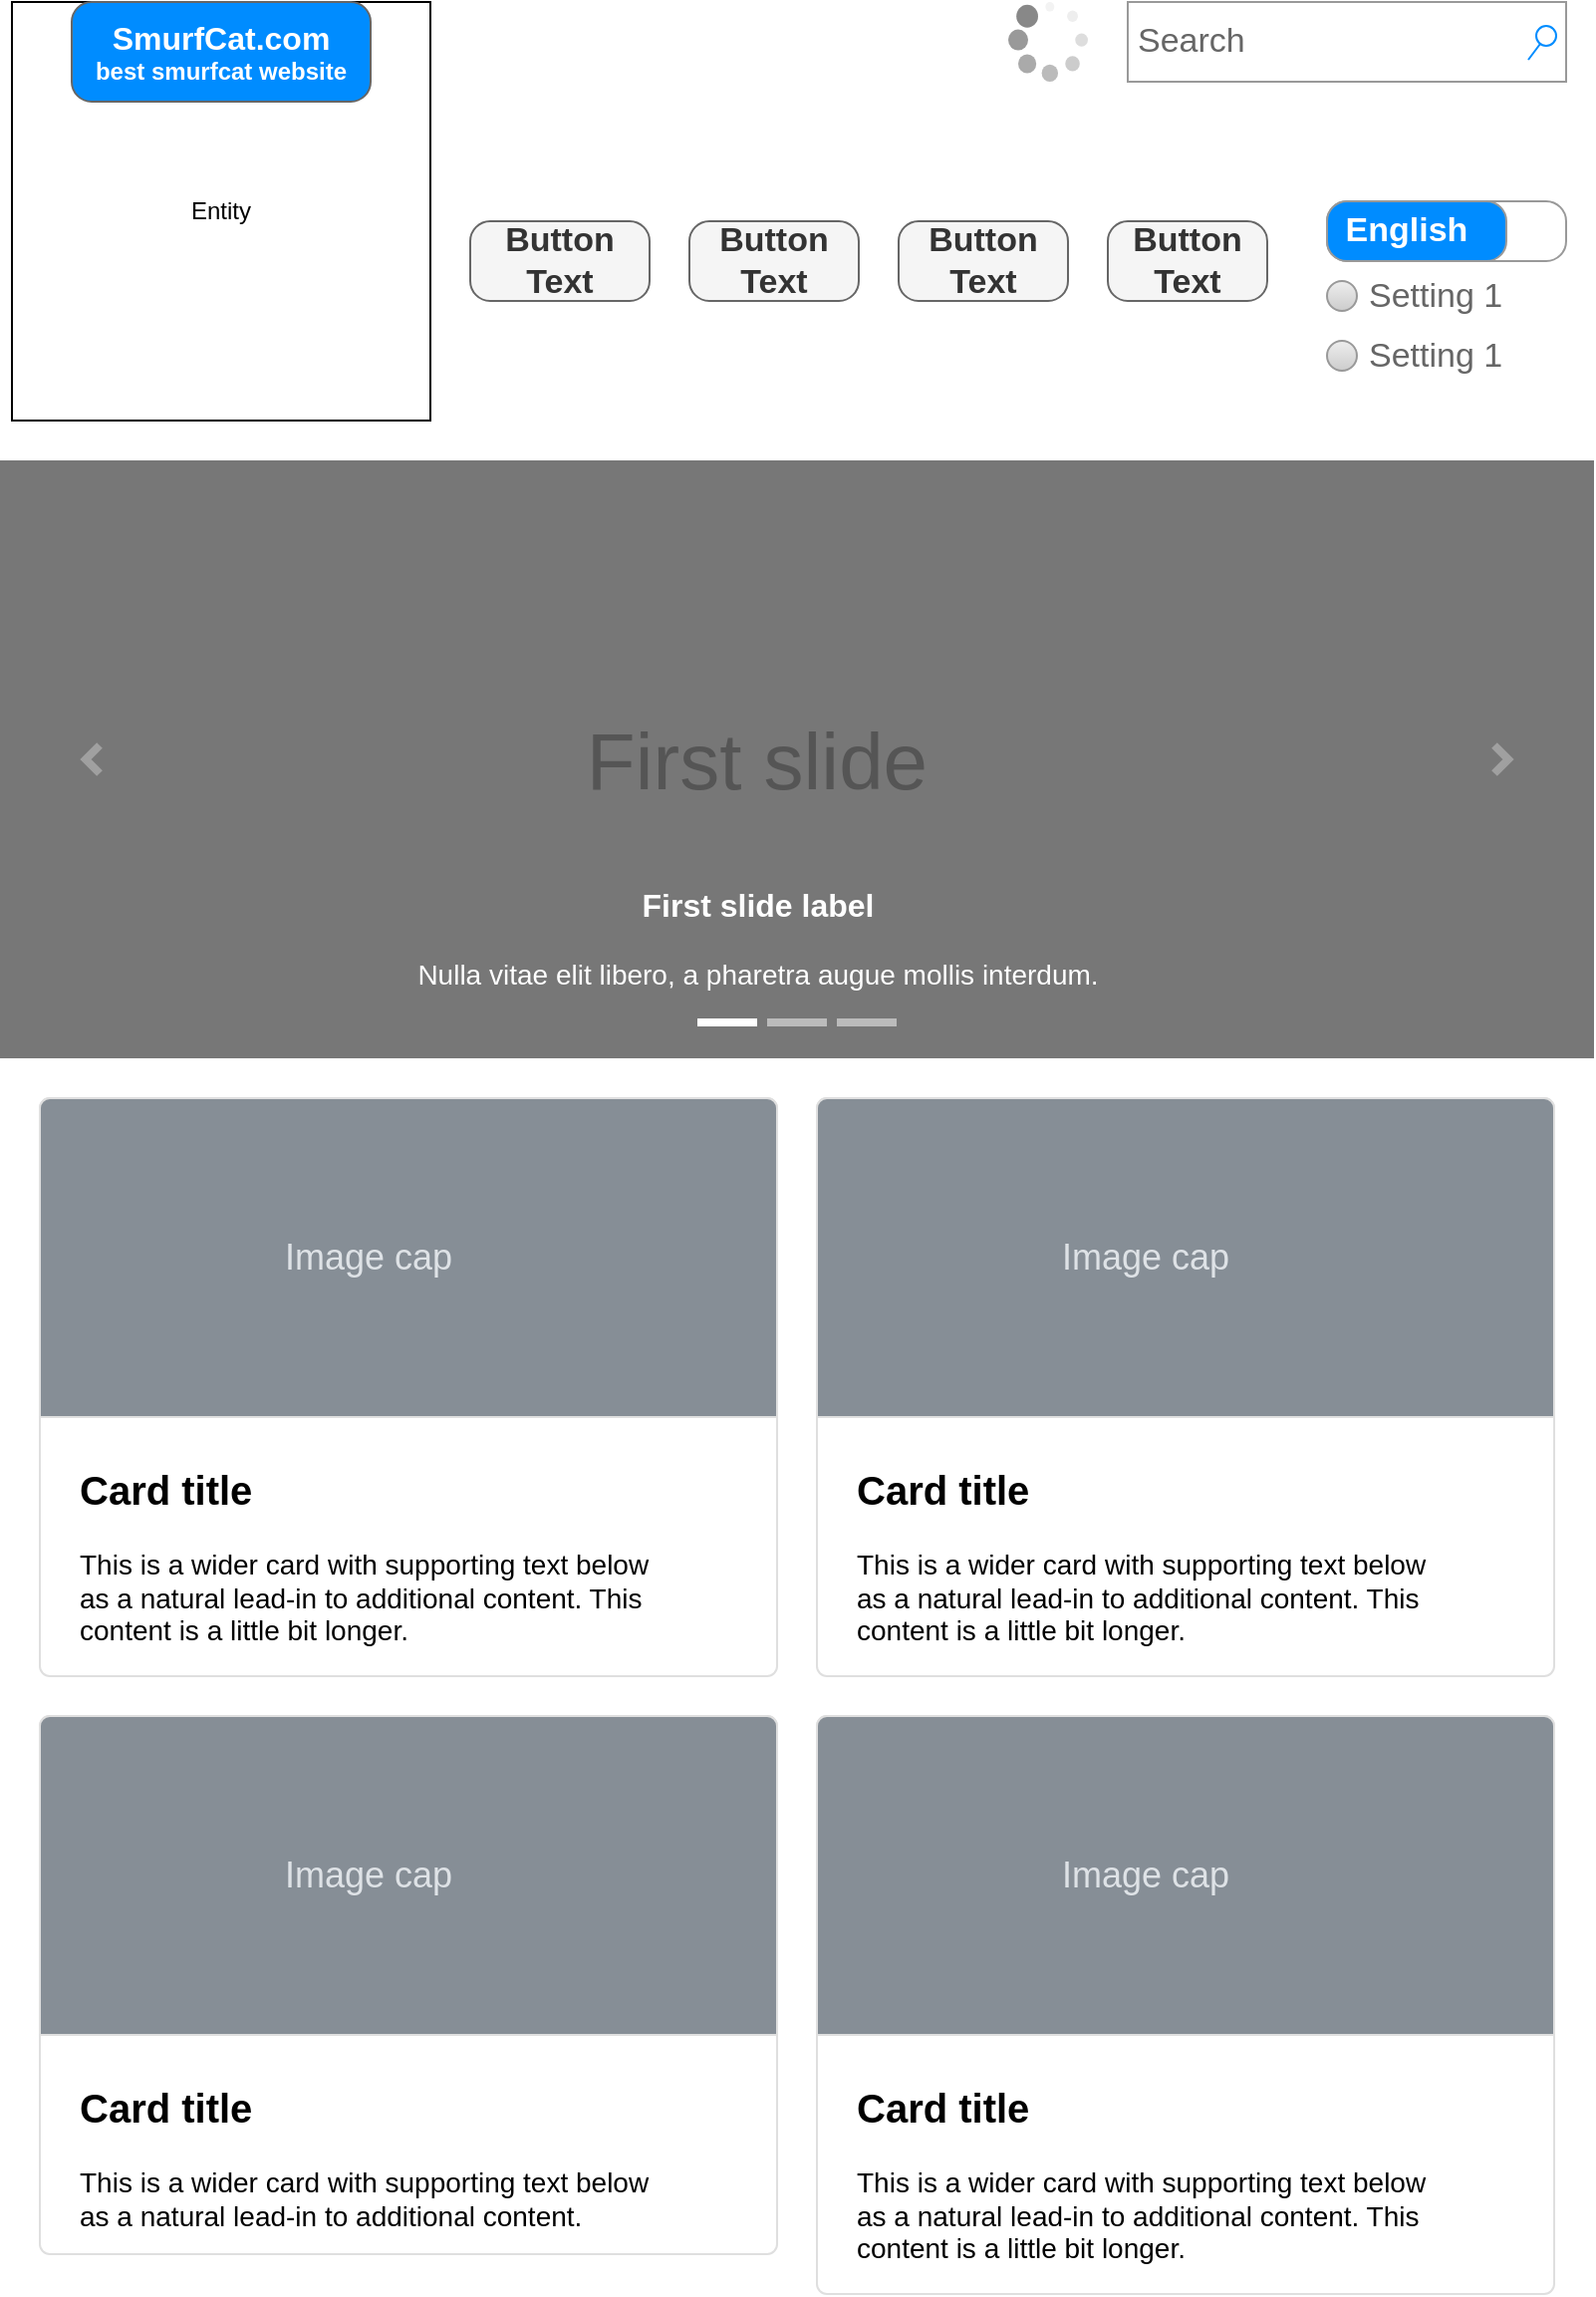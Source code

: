 <mxfile version="21.8.2" type="github">
  <diagram name="Page-1" id="RH3ZupQnNqBY4YObmXsb">
    <mxGraphModel dx="1276" dy="2254" grid="1" gridSize="10" guides="1" tooltips="1" connect="1" arrows="1" fold="1" page="1" pageScale="1" pageWidth="827" pageHeight="1169" math="0" shadow="0">
      <root>
        <mxCell id="0" />
        <mxCell id="1" parent="0" />
        <mxCell id="R3aMJ7fjr8By2ais9p7v-52" value="Button Text" style="strokeWidth=1;shadow=0;dashed=0;align=center;html=1;shape=mxgraph.mockup.buttons.button;strokeColor=#666666;mainText=;buttonStyle=round;fontSize=17;fontStyle=1;fillColor=#f5f5f5;whiteSpace=wrap;fontColor=#333333;" vertex="1" parent="1">
          <mxGeometry x="250" y="10" width="90" height="40" as="geometry" />
        </mxCell>
        <mxCell id="R3aMJ7fjr8By2ais9p7v-53" value="Button Text" style="strokeWidth=1;shadow=0;dashed=0;align=center;html=1;shape=mxgraph.mockup.buttons.button;strokeColor=#666666;mainText=;buttonStyle=round;fontSize=17;fontStyle=1;fillColor=#f5f5f5;whiteSpace=wrap;fontColor=#333333;" vertex="1" parent="1">
          <mxGeometry x="360" y="10" width="85" height="40" as="geometry" />
        </mxCell>
        <mxCell id="R3aMJ7fjr8By2ais9p7v-54" value="Button Text" style="strokeWidth=1;shadow=0;dashed=0;align=center;html=1;shape=mxgraph.mockup.buttons.button;strokeColor=#666666;mainText=;buttonStyle=round;fontSize=17;fontStyle=1;fillColor=#f5f5f5;whiteSpace=wrap;fontColor=#333333;" vertex="1" parent="1">
          <mxGeometry x="465" y="10" width="85" height="40" as="geometry" />
        </mxCell>
        <mxCell id="R3aMJ7fjr8By2ais9p7v-55" value="Button Text" style="strokeWidth=1;shadow=0;dashed=0;align=center;html=1;shape=mxgraph.mockup.buttons.button;strokeColor=#666666;mainText=;buttonStyle=round;fontSize=17;fontStyle=1;fillColor=#f5f5f5;whiteSpace=wrap;fontColor=#333333;" vertex="1" parent="1">
          <mxGeometry x="570" y="10" width="80" height="40" as="geometry" />
        </mxCell>
        <mxCell id="R3aMJ7fjr8By2ais9p7v-58" value="Entity" style="whiteSpace=wrap;html=1;align=center;strokeColor=#000000;fillColor=#FFFFFF;rounded=0;glass=0;shadow=0;" vertex="1" parent="1">
          <mxGeometry x="20" y="-100" width="210" height="210" as="geometry" />
        </mxCell>
        <mxCell id="R3aMJ7fjr8By2ais9p7v-59" value="" style="strokeWidth=1;shadow=0;dashed=0;align=center;html=1;shape=mxgraph.mockup.buttons.multiButton;fillColor=#008cff;strokeColor=#666666;mainText=;subText=;" vertex="1" parent="1">
          <mxGeometry x="50" y="-100" width="150" height="50" as="geometry" />
        </mxCell>
        <mxCell id="R3aMJ7fjr8By2ais9p7v-60" value="SmurfCat.com" style="strokeWidth=1;shadow=0;dashed=0;align=center;html=1;shape=mxgraph.mockup.anchor;fontSize=16;fontColor=#ffffff;fontStyle=1;whiteSpace=wrap;" vertex="1" parent="R3aMJ7fjr8By2ais9p7v-59">
          <mxGeometry y="8" width="150" height="20" as="geometry" />
        </mxCell>
        <mxCell id="R3aMJ7fjr8By2ais9p7v-61" value="best smurfcat website" style="strokeWidth=1;shadow=0;dashed=0;align=center;html=1;shape=mxgraph.mockup.anchor;fontSize=12;fontColor=#ffffff;fontStyle=1;whiteSpace=wrap;" vertex="1" parent="R3aMJ7fjr8By2ais9p7v-59">
          <mxGeometry y="30" width="150" height="10" as="geometry" />
        </mxCell>
        <mxCell id="R3aMJ7fjr8By2ais9p7v-62" value="English" style="strokeWidth=1;shadow=0;dashed=0;align=center;html=1;shape=mxgraph.mockup.buttons.onOffButton;gradientColor=none;strokeColor=#999999;buttonState=on;fillColor2=#008cff;fontColor=#ffffff;fontSize=17;mainText=;spacingRight=40;fontStyle=1;whiteSpace=wrap;verticalAlign=middle;fontFamily=Helvetica;" vertex="1" parent="1">
          <mxGeometry x="680" width="120" height="30" as="geometry" />
        </mxCell>
        <mxCell id="R3aMJ7fjr8By2ais9p7v-64" value="Search" style="strokeWidth=1;shadow=0;dashed=0;align=center;html=1;shape=mxgraph.mockup.forms.searchBox;strokeColor=#999999;mainText=;strokeColor2=#008cff;fontColor=#666666;fontSize=17;align=left;spacingLeft=3;whiteSpace=wrap;verticalAlign=middle;spacingRight=40;fontFamily=Helvetica;fillColor=default;" vertex="1" parent="1">
          <mxGeometry x="580" y="-100" width="220" height="40" as="geometry" />
        </mxCell>
        <mxCell id="R3aMJ7fjr8By2ais9p7v-65" value="Setting 1" style="shape=ellipse;fillColor=#eeeeee;strokeColor=#999999;gradientColor=#cccccc;html=1;align=left;spacingLeft=4;fontSize=17;fontColor=#666666;labelPosition=right;shadow=0;dashed=0;strokeWidth=1;verticalAlign=middle;spacingRight=40;fontFamily=Helvetica;" vertex="1" parent="1">
          <mxGeometry x="680" y="40" width="15" height="15" as="geometry" />
        </mxCell>
        <mxCell id="R3aMJ7fjr8By2ais9p7v-66" value="Setting 1" style="shape=ellipse;fillColor=#eeeeee;strokeColor=#999999;gradientColor=#cccccc;html=1;align=left;spacingLeft=4;fontSize=17;fontColor=#666666;labelPosition=right;shadow=0;dashed=0;strokeWidth=1;verticalAlign=middle;spacingRight=40;fontFamily=Helvetica;" vertex="1" parent="1">
          <mxGeometry x="680" y="70" width="15" height="15" as="geometry" />
        </mxCell>
        <mxCell id="R3aMJ7fjr8By2ais9p7v-67" value="" style="verticalLabelPosition=bottom;shadow=0;dashed=0;align=center;html=1;verticalAlign=top;strokeWidth=1;shape=mxgraph.mockup.misc.loading_circle_1;pointerEvents=1;strokeColor=default;spacingRight=40;fontFamily=Helvetica;fontSize=17;fontColor=default;fillColor=default;" vertex="1" parent="1">
          <mxGeometry x="520" y="-100" width="40" height="40" as="geometry" />
        </mxCell>
        <mxCell id="R3aMJ7fjr8By2ais9p7v-68" value="First slide" style="html=1;shadow=0;dashed=0;strokeColor=none;strokeWidth=1;fillColor=#777777;fontColor=#555555;whiteSpace=wrap;align=center;verticalAlign=middle;fontStyle=0;fontSize=40;spacingRight=40;fontFamily=Helvetica;" vertex="1" parent="1">
          <mxGeometry x="14" y="130" width="800" height="300" as="geometry" />
        </mxCell>
        <mxCell id="R3aMJ7fjr8By2ais9p7v-69" value="" style="html=1;verticalLabelPosition=bottom;labelBackgroundColor=#ffffff;verticalAlign=top;shadow=0;dashed=0;strokeWidth=4;shape=mxgraph.ios7.misc.more;strokeColor=#a0a0a0;align=center;spacingRight=40;fontFamily=Helvetica;fontSize=17;fontColor=default;fillColor=default;" vertex="1" parent="R3aMJ7fjr8By2ais9p7v-68">
          <mxGeometry x="1" y="0.5" width="7" height="14" relative="1" as="geometry">
            <mxPoint x="-50" y="-7" as="offset" />
          </mxGeometry>
        </mxCell>
        <mxCell id="R3aMJ7fjr8By2ais9p7v-70" value="" style="flipH=1;html=1;verticalLabelPosition=bottom;labelBackgroundColor=#ffffff;verticalAlign=top;shadow=0;dashed=0;strokeWidth=4;shape=mxgraph.ios7.misc.more;strokeColor=#a0a0a0;align=center;spacingRight=40;fontFamily=Helvetica;fontSize=17;fontColor=default;fillColor=default;" vertex="1" parent="R3aMJ7fjr8By2ais9p7v-68">
          <mxGeometry y="0.5" width="7" height="14" relative="1" as="geometry">
            <mxPoint x="43" y="-7" as="offset" />
          </mxGeometry>
        </mxCell>
        <mxCell id="R3aMJ7fjr8By2ais9p7v-71" value="" style="html=1;shadow=0;strokeColor=none;fillColor=#ffffff;dashed=0;strokeWidth=1;align=center;verticalAlign=middle;spacingRight=40;fontFamily=Helvetica;fontSize=17;fontColor=default;" vertex="1" parent="R3aMJ7fjr8By2ais9p7v-68">
          <mxGeometry x="0.5" y="1" width="30" height="4" relative="1" as="geometry">
            <mxPoint x="-50" y="-20" as="offset" />
          </mxGeometry>
        </mxCell>
        <mxCell id="R3aMJ7fjr8By2ais9p7v-72" value="" style="html=1;shadow=0;strokeColor=none;fillColor=#BBBBBB;dashed=0;strokeWidth=1;align=center;verticalAlign=middle;spacingRight=40;fontFamily=Helvetica;fontSize=17;fontColor=default;" vertex="1" parent="R3aMJ7fjr8By2ais9p7v-68">
          <mxGeometry x="0.5" y="1" width="30" height="4" relative="1" as="geometry">
            <mxPoint x="-15" y="-20" as="offset" />
          </mxGeometry>
        </mxCell>
        <mxCell id="R3aMJ7fjr8By2ais9p7v-73" value="" style="html=1;shadow=0;strokeColor=none;fillColor=#BBBBBB;dashed=0;strokeWidth=1;align=center;verticalAlign=middle;spacingRight=40;fontFamily=Helvetica;fontSize=17;fontColor=default;" vertex="1" parent="R3aMJ7fjr8By2ais9p7v-68">
          <mxGeometry x="0.5" y="1" width="30" height="4" relative="1" as="geometry">
            <mxPoint x="20" y="-20" as="offset" />
          </mxGeometry>
        </mxCell>
        <mxCell id="R3aMJ7fjr8By2ais9p7v-74" value="&lt;font style=&quot;font-size: 16px&quot;&gt;&lt;b&gt;First slide label&lt;/b&gt;&lt;/font&gt;&lt;br style=&quot;font-size: 14px&quot;&gt;&lt;br style=&quot;font-size: 14px&quot;&gt;Nulla vitae elit libero, a pharetra augue mollis interdum." style="html=1;shadow=0;strokeColor=none;fillColor=none;resizeWidth=1;fontColor=#FFFFFF;fontSize=14;dashed=0;strokeWidth=1;align=center;verticalAlign=middle;spacingRight=40;fontFamily=Helvetica;" vertex="1" parent="R3aMJ7fjr8By2ais9p7v-68">
          <mxGeometry y="1" width="800" height="60" relative="1" as="geometry">
            <mxPoint y="-90" as="offset" />
          </mxGeometry>
        </mxCell>
        <mxCell id="R3aMJ7fjr8By2ais9p7v-75" value="&lt;b&gt;&lt;font style=&quot;font-size: 20px&quot;&gt;Card title&lt;/font&gt;&lt;/b&gt;&lt;br&gt;&lt;br&gt;This is a wider card with supporting text below as a natural lead-in to additional content. This content is a little bit longer." style="html=1;shadow=0;dashed=0;shape=mxgraph.bootstrap.rrect;rSize=5;strokeColor=#DFDFDF;html=1;whiteSpace=wrap;fillColor=#ffffff;fontColor=#000000;verticalAlign=top;align=left;spacing=20;spacingBottom=0;fontSize=14;spacingTop=160;strokeWidth=1;spacingRight=40;fontFamily=Helvetica;" vertex="1" parent="1">
          <mxGeometry x="34" y="450" width="370" height="290" as="geometry" />
        </mxCell>
        <mxCell id="R3aMJ7fjr8By2ais9p7v-76" value="Image cap" style="html=1;shadow=0;dashed=0;shape=mxgraph.bootstrap.topButton;rSize=5;perimeter=none;whiteSpace=wrap;fillColor=#868E96;strokeColor=#DFDFDF;fontColor=#DEE2E6;resizeWidth=1;fontSize=18;strokeWidth=1;align=center;verticalAlign=middle;spacingRight=40;fontFamily=Helvetica;" vertex="1" parent="R3aMJ7fjr8By2ais9p7v-75">
          <mxGeometry width="370" height="160" relative="1" as="geometry" />
        </mxCell>
        <mxCell id="R3aMJ7fjr8By2ais9p7v-77" value="&lt;b&gt;&lt;font style=&quot;font-size: 20px&quot;&gt;Card title&lt;/font&gt;&lt;/b&gt;&lt;br&gt;&lt;br&gt;This is a wider card with supporting text below as a natural lead-in to additional content. This content is a little bit longer." style="html=1;shadow=0;dashed=0;shape=mxgraph.bootstrap.rrect;rSize=5;strokeColor=#DFDFDF;html=1;whiteSpace=wrap;fillColor=#ffffff;fontColor=#000000;verticalAlign=top;align=left;spacing=20;spacingBottom=0;fontSize=14;spacingTop=160;strokeWidth=1;spacingRight=40;fontFamily=Helvetica;" vertex="1" parent="1">
          <mxGeometry x="424" y="450" width="370" height="290" as="geometry" />
        </mxCell>
        <mxCell id="R3aMJ7fjr8By2ais9p7v-78" value="Image cap" style="html=1;shadow=0;dashed=0;shape=mxgraph.bootstrap.topButton;rSize=5;perimeter=none;whiteSpace=wrap;fillColor=#868E96;strokeColor=#DFDFDF;fontColor=#DEE2E6;resizeWidth=1;fontSize=18;strokeWidth=1;align=center;verticalAlign=middle;spacingRight=40;fontFamily=Helvetica;" vertex="1" parent="R3aMJ7fjr8By2ais9p7v-77">
          <mxGeometry width="370" height="160" relative="1" as="geometry" />
        </mxCell>
        <mxCell id="R3aMJ7fjr8By2ais9p7v-79" value="&lt;b&gt;&lt;font style=&quot;font-size: 20px&quot;&gt;Card title&lt;/font&gt;&lt;/b&gt;&lt;br&gt;&lt;br&gt;This is a wider card with supporting text below as a natural lead-in to additional content." style="html=1;shadow=0;dashed=0;shape=mxgraph.bootstrap.rrect;rSize=5;strokeColor=#DFDFDF;html=1;whiteSpace=wrap;fillColor=#ffffff;fontColor=#000000;verticalAlign=top;align=left;spacing=20;spacingBottom=0;fontSize=14;spacingTop=160;strokeWidth=1;spacingRight=40;fontFamily=Helvetica;" vertex="1" parent="1">
          <mxGeometry x="34" y="760" width="370" height="270" as="geometry" />
        </mxCell>
        <mxCell id="R3aMJ7fjr8By2ais9p7v-80" value="Image cap" style="html=1;shadow=0;dashed=0;shape=mxgraph.bootstrap.topButton;rSize=5;perimeter=none;whiteSpace=wrap;fillColor=#868E96;strokeColor=#DFDFDF;fontColor=#DEE2E6;resizeWidth=1;fontSize=18;strokeWidth=1;align=center;verticalAlign=middle;spacingRight=40;fontFamily=Helvetica;" vertex="1" parent="R3aMJ7fjr8By2ais9p7v-79">
          <mxGeometry width="370" height="160" relative="1" as="geometry" />
        </mxCell>
        <mxCell id="R3aMJ7fjr8By2ais9p7v-81" value="&lt;b&gt;&lt;font style=&quot;font-size: 20px&quot;&gt;Card title&lt;/font&gt;&lt;/b&gt;&lt;br&gt;&lt;br&gt;This is a wider card with supporting text below as a natural lead-in to additional content. This content is a little bit longer." style="html=1;shadow=0;dashed=0;shape=mxgraph.bootstrap.rrect;rSize=5;strokeColor=#DFDFDF;html=1;whiteSpace=wrap;fillColor=#ffffff;fontColor=#000000;verticalAlign=top;align=left;spacing=20;spacingBottom=0;fontSize=14;spacingTop=160;strokeWidth=1;spacingRight=40;fontFamily=Helvetica;" vertex="1" parent="1">
          <mxGeometry x="424" y="760" width="370" height="290" as="geometry" />
        </mxCell>
        <mxCell id="R3aMJ7fjr8By2ais9p7v-82" value="Image cap" style="html=1;shadow=0;dashed=0;shape=mxgraph.bootstrap.topButton;rSize=5;perimeter=none;whiteSpace=wrap;fillColor=#868E96;strokeColor=#DFDFDF;fontColor=#DEE2E6;resizeWidth=1;fontSize=18;strokeWidth=1;align=center;verticalAlign=middle;spacingRight=40;fontFamily=Helvetica;" vertex="1" parent="R3aMJ7fjr8By2ais9p7v-81">
          <mxGeometry width="370" height="160" relative="1" as="geometry" />
        </mxCell>
      </root>
    </mxGraphModel>
  </diagram>
</mxfile>
